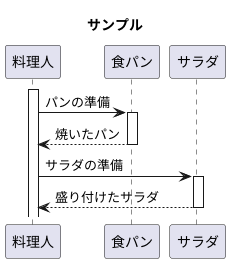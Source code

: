 @startuml [sequence]
title サンプル
participant 料理人 as foo1
participant 食パン as foo2
participant サラダ as foo3
activate foo1
foo1 -> foo2 : パンの準備
activate foo2
foo2 -->foo1 : 焼いたパン
deactivate foo2
foo1 -> foo3 : サラダの準備
activate foo3
foo3 --> foo1 : 盛り付けたサラダ
deactivate foo3
@enduml